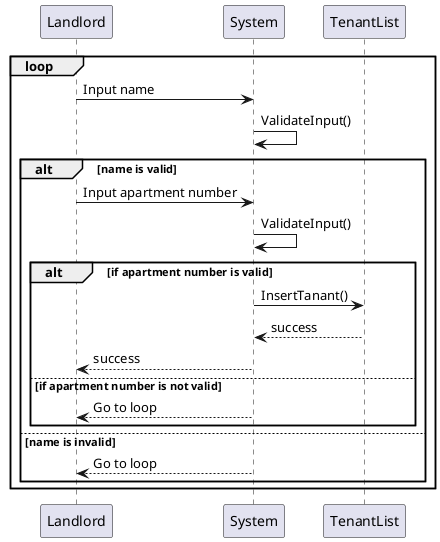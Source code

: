 @startuml AddNewTenant

loop

Landlord -> System: Input name

System -> System: ValidateInput() 

alt name is valid

  Landlord -> System: Input apartment number

  System -> System: ValidateInput()

  alt if apartment number is valid

  System -> TenantList: InsertTanant()

  System <-- TenantList: success

  Landlord <-- System: success

  else if apartment number is not valid
      Landlord <-- System: Go to loop
  end
else name is invalid
  Landlord <-- System: Go to loop
  end
end

@enduml

